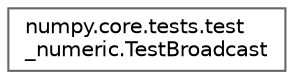 digraph "Graphical Class Hierarchy"
{
 // LATEX_PDF_SIZE
  bgcolor="transparent";
  edge [fontname=Helvetica,fontsize=10,labelfontname=Helvetica,labelfontsize=10];
  node [fontname=Helvetica,fontsize=10,shape=box,height=0.2,width=0.4];
  rankdir="LR";
  Node0 [id="Node000000",label="numpy.core.tests.test\l_numeric.TestBroadcast",height=0.2,width=0.4,color="grey40", fillcolor="white", style="filled",URL="$db/d01/classnumpy_1_1core_1_1tests_1_1test__numeric_1_1TestBroadcast.html",tooltip=" "];
}
